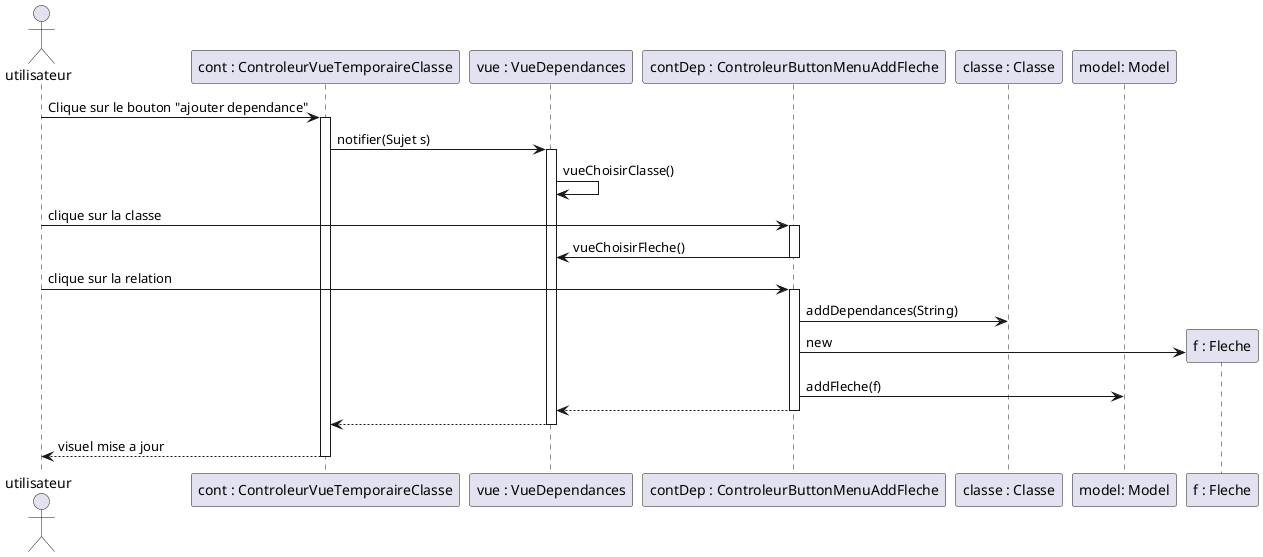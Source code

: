 @startuml
actor utilisateur
participant "cont : ControleurVueTemporaireClasse" as cont
participant "vue : VueDependances" as vue
participant "contDep : ControleurButtonMenuAddFleche" as contDep
participant "classe : Classe" as classe
participant "model: Model" as mod
utilisateur -> cont : Clique sur le bouton "ajouter dependance"
activate cont

    cont -> vue : notifier(Sujet s)
    activate vue
    vue -> vue : vueChoisirClasse()
    utilisateur -> contDep : clique sur la classe
    activate contDep
    contDep -> vue : vueChoisirFleche()
    deactivate contDep
    utilisateur -> contDep : clique sur la relation
    activate contDep
    contDep -> classe : addDependances(String)
    create "f : Fleche" as f
    contDep -> f : new
    contDep -> mod : addFleche(f)
    contDep --> vue
    deactivate contDep
    cont <-- vue
    deactivate vue

utilisateur <-- cont : visuel mise a jour
deactivate cont
@enduml
